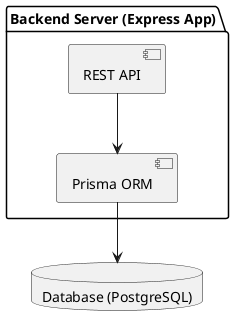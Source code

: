 @startuml component

database "Database (PostgreSQL)" as Database

package "Backend Server (Express App)" {
    [REST API] --> [Prisma ORM]
    [Prisma ORM] --> [Database]
}

@enduml
